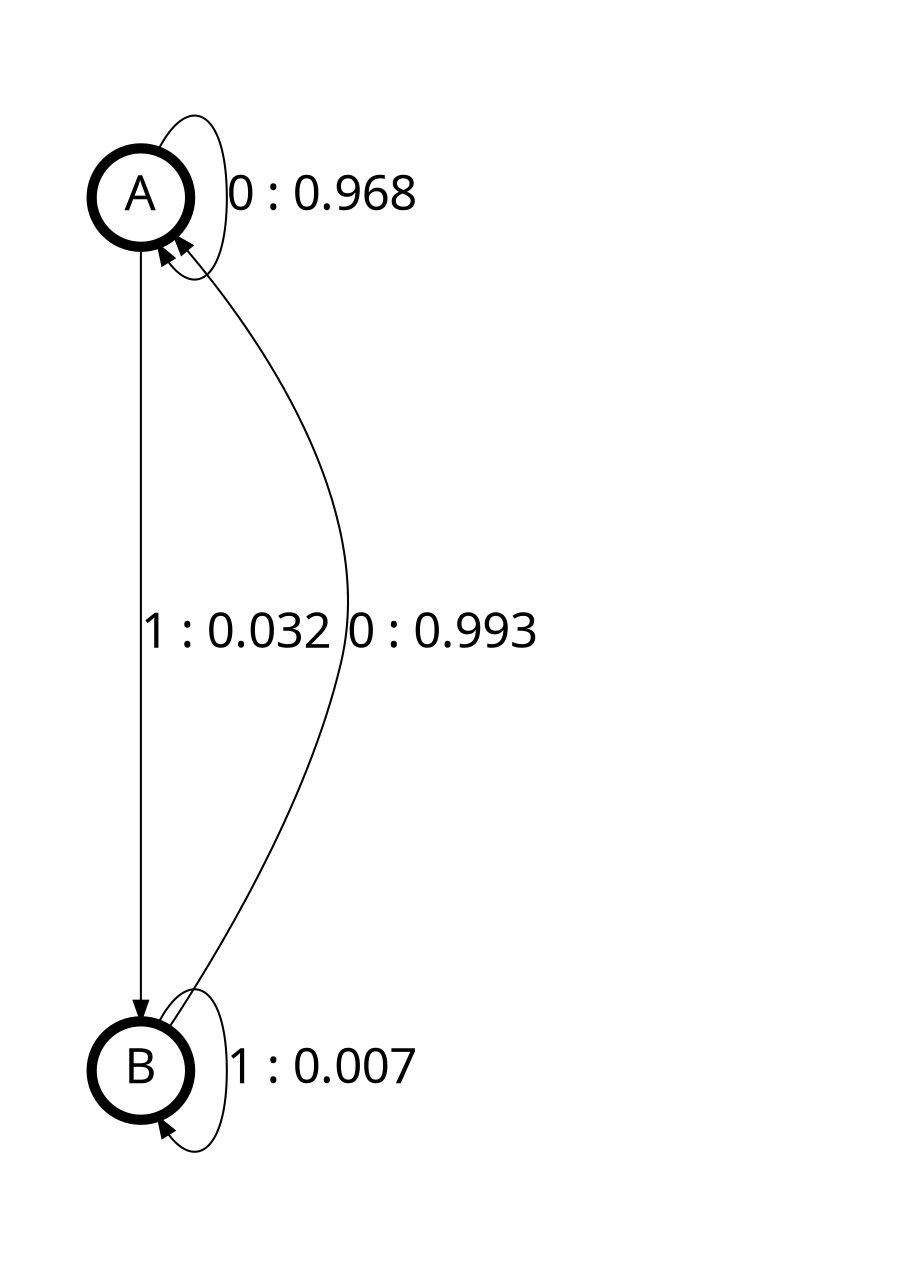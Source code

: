 digraph  {
size = "6,8.5";
ratio = "fill";
node
[shape = circle];
node [fontsize = 24];
node [penwidth = 5];
edge [fontsize = 24];
node [fontname = "CMU Serif Roman"];
graph [fontname = "CMU Serif Roman"];
edge [fontname = "CMU Serif Roman"];
A -> A [label = "0 : 0.968\l"];
A -> B [label = "1 : 0.032\l"];
B -> A [label = "0 : 0.993\l"];
B -> B [label = "1 : 0.007\l"];
}